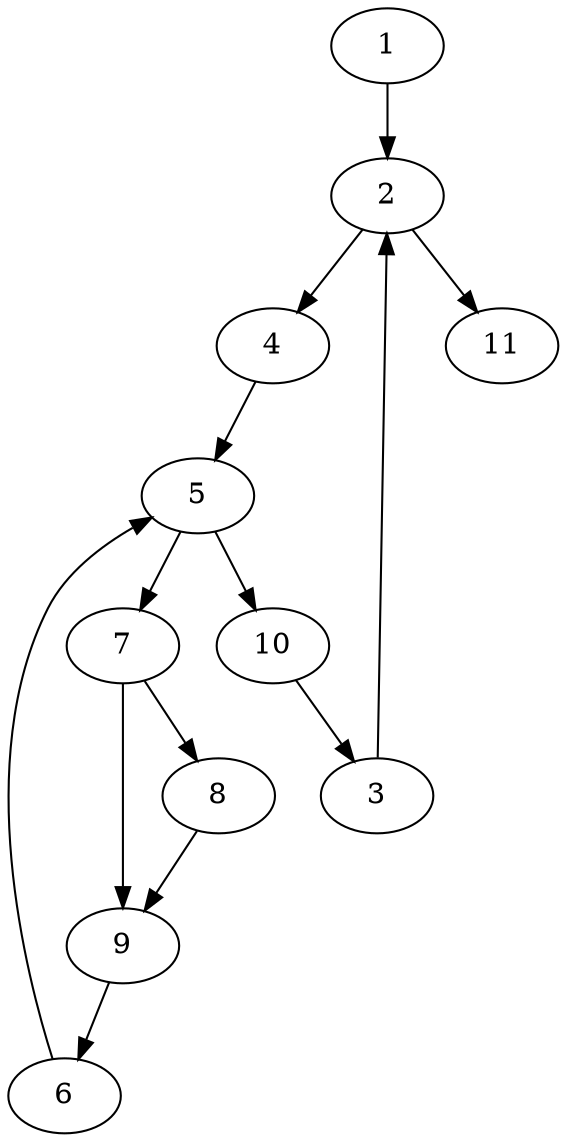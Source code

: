 Digraph G {
	1 -> 2;
	2 -> 4;
	2 -> 11;
	3 -> 2;
	4 -> 5;
	5 -> 7;
	5 -> 10;
	6 -> 5;
	7 -> 8;
	7 -> 9;
	8 -> 9;
	9 -> 6;
	10 -> 3;
} 